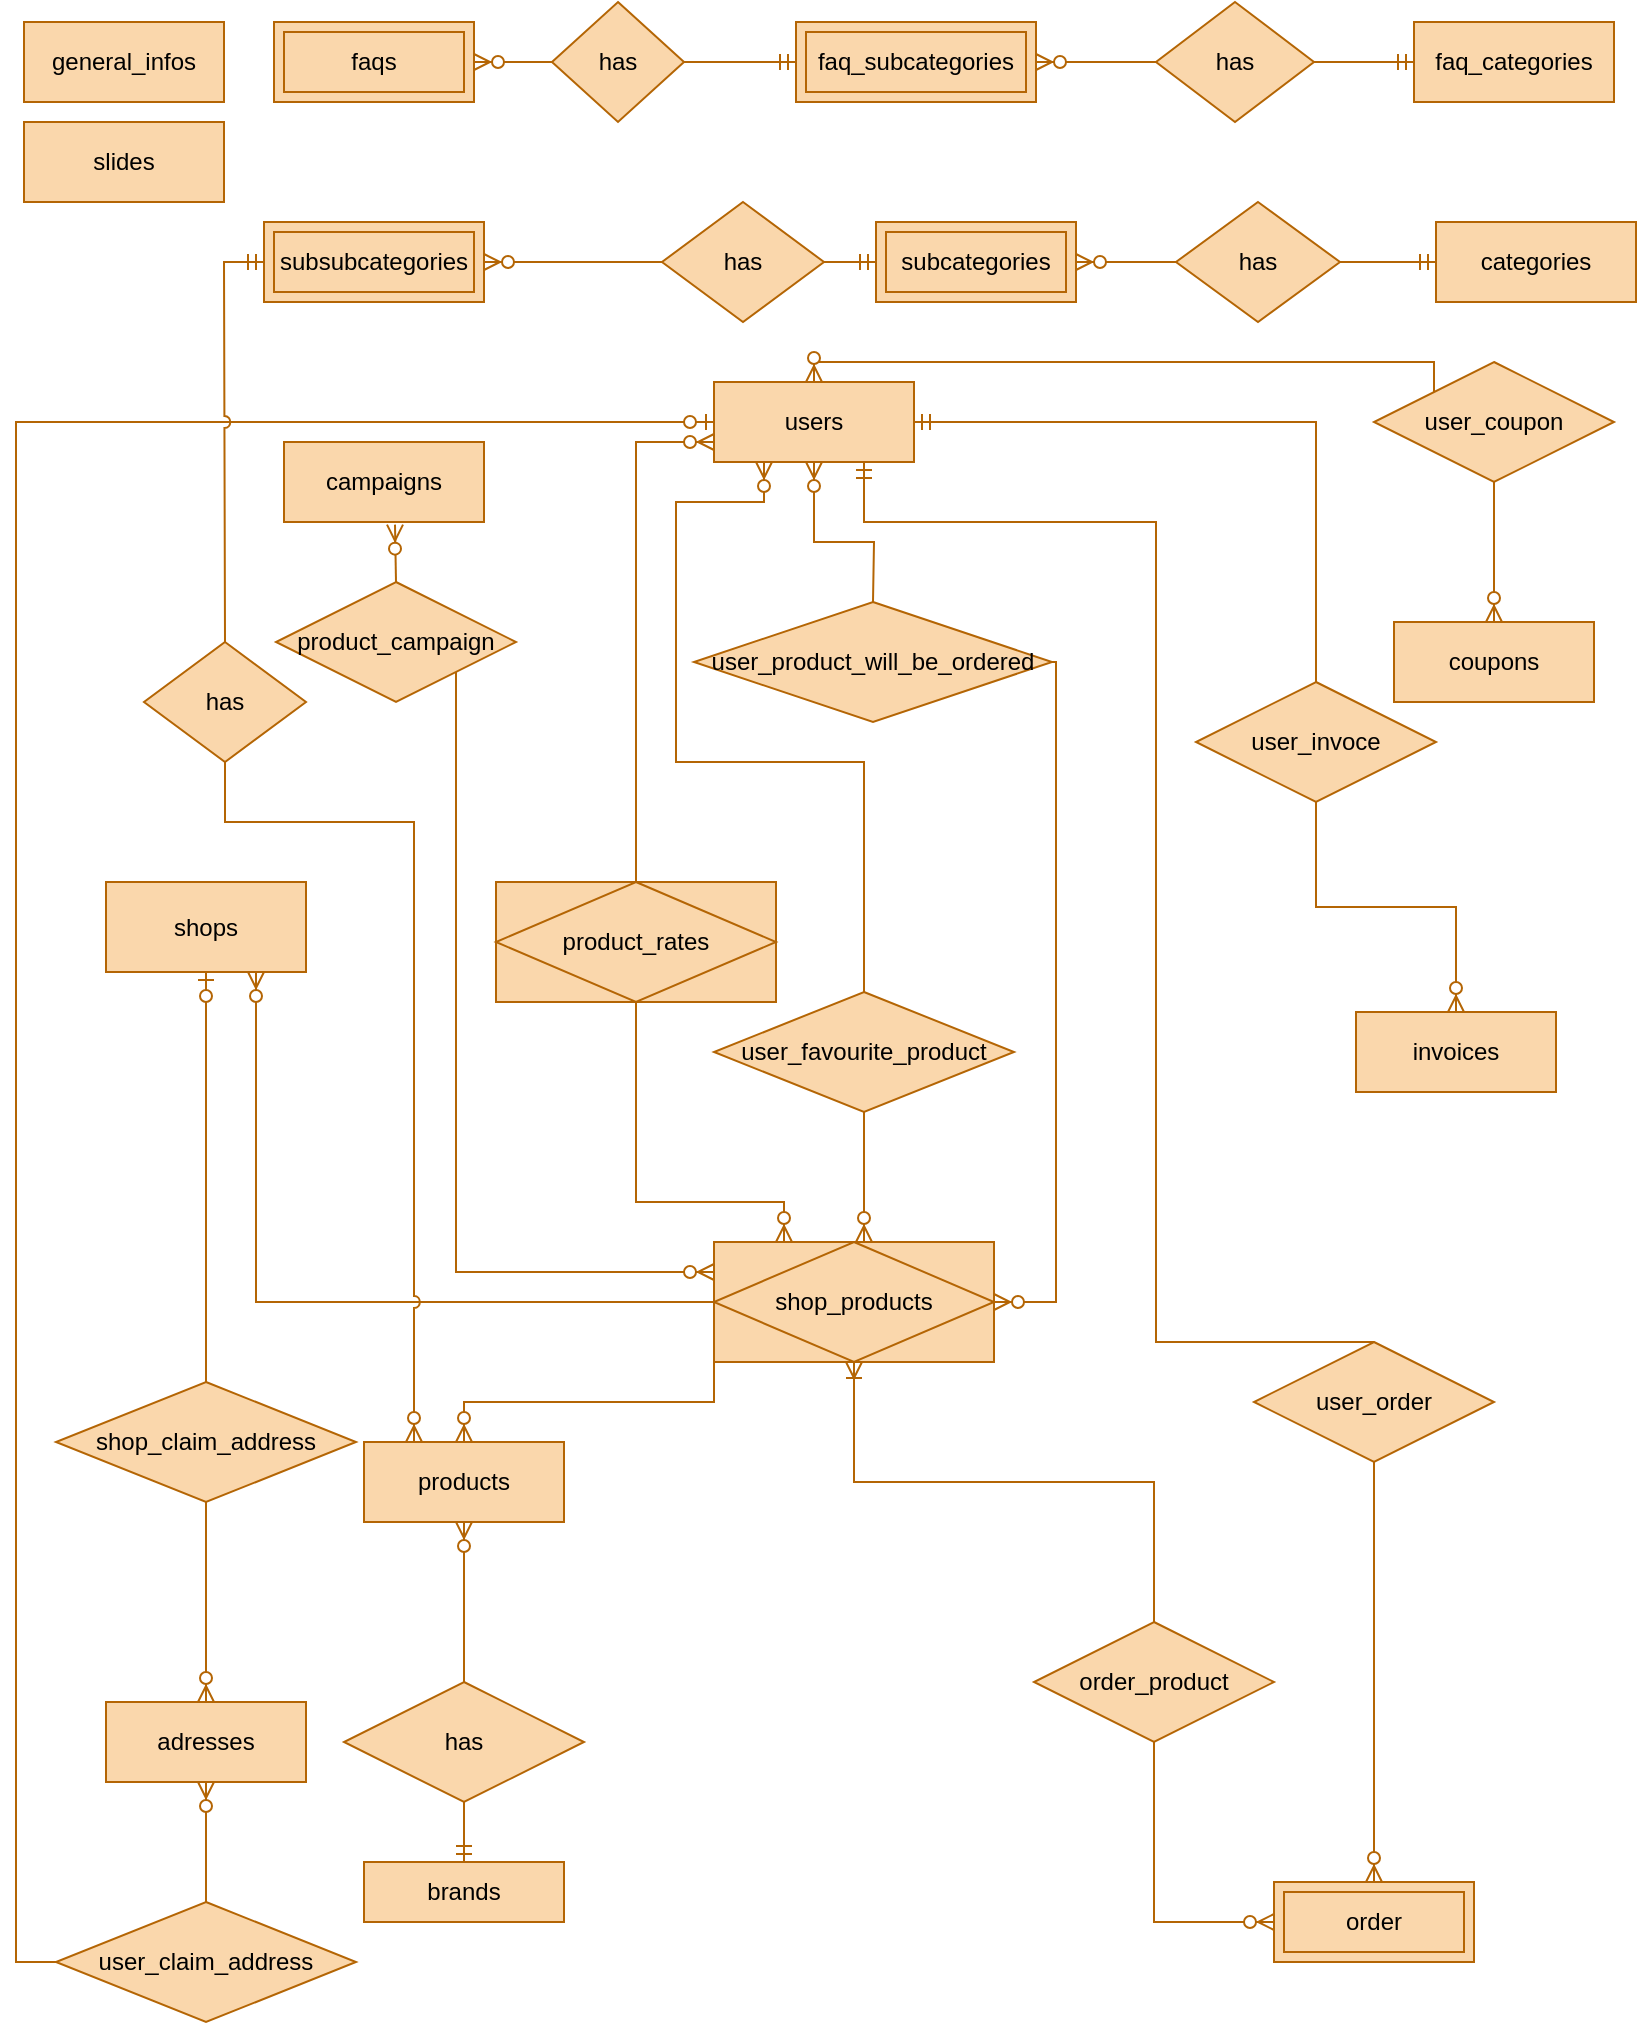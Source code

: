 <mxfile version="13.7.9" type="device"><diagram id="W1qs_vbzRXrYzUIf7tLf" name="Page-1"><mxGraphModel dx="1143" dy="621" grid="1" gridSize="10" guides="1" tooltips="1" connect="1" arrows="1" fold="1" page="1" pageScale="1" pageWidth="827" pageHeight="1169" math="0" shadow="0"><root><mxCell id="0"/><mxCell id="1" parent="0"/><mxCell id="-_wBSf5A3K143cDiCdI0-4" value="shops" style="whiteSpace=wrap;html=1;align=center;fillColor=#fad7ac;strokeColor=#b46504;" vertex="1" parent="1"><mxGeometry x="55" y="470" width="100" height="45" as="geometry"/></mxCell><mxCell id="-_wBSf5A3K143cDiCdI0-98" style="edgeStyle=orthogonalEdgeStyle;rounded=0;orthogonalLoop=1;jettySize=auto;html=1;exitX=0.5;exitY=0;exitDx=0;exitDy=0;entryX=0;entryY=0;entryDx=0;entryDy=0;fillColor=#fad7ac;strokeColor=#b46504;endArrow=none;endFill=0;startArrow=ERzeroToMany;startFill=1;" edge="1" parent="1" source="-_wBSf5A3K143cDiCdI0-22" target="-_wBSf5A3K143cDiCdI0-55"><mxGeometry relative="1" as="geometry"><Array as="points"><mxPoint x="409" y="210"/><mxPoint x="719" y="210"/></Array></mxGeometry></mxCell><mxCell id="-_wBSf5A3K143cDiCdI0-117" style="edgeStyle=orthogonalEdgeStyle;rounded=0;sketch=0;jumpStyle=sharp;orthogonalLoop=1;jettySize=auto;html=1;exitX=0.5;exitY=1;exitDx=0;exitDy=0;entryX=0.5;entryY=0;entryDx=0;entryDy=0;shadow=0;fillColor=#fad7ac;strokeColor=#b46504;endArrow=none;endFill=0;startArrow=ERzeroToMany;startFill=1;" edge="1" parent="1" source="-_wBSf5A3K143cDiCdI0-22" target="-_wBSf5A3K143cDiCdI0-63"><mxGeometry relative="1" as="geometry"><Array as="points"><mxPoint x="409" y="300"/><mxPoint x="439" y="300"/><mxPoint x="439" y="320"/></Array></mxGeometry></mxCell><mxCell id="-_wBSf5A3K143cDiCdI0-118" style="edgeStyle=orthogonalEdgeStyle;rounded=0;sketch=0;jumpStyle=sharp;orthogonalLoop=1;jettySize=auto;html=1;exitX=0.25;exitY=1;exitDx=0;exitDy=0;entryX=0.5;entryY=0;entryDx=0;entryDy=0;shadow=0;fillColor=#fad7ac;strokeColor=#b46504;endArrow=none;endFill=0;startArrow=ERzeroToMany;startFill=1;" edge="1" parent="1" source="-_wBSf5A3K143cDiCdI0-22" target="-_wBSf5A3K143cDiCdI0-61"><mxGeometry relative="1" as="geometry"><Array as="points"><mxPoint x="384" y="280"/><mxPoint x="340" y="280"/><mxPoint x="340" y="410"/><mxPoint x="434" y="410"/></Array></mxGeometry></mxCell><mxCell id="-_wBSf5A3K143cDiCdI0-147" style="edgeStyle=orthogonalEdgeStyle;rounded=0;sketch=0;jumpStyle=arc;orthogonalLoop=1;jettySize=auto;html=1;exitX=0;exitY=0.75;exitDx=0;exitDy=0;entryX=0.5;entryY=0;entryDx=0;entryDy=0;shadow=0;endArrow=none;endFill=0;fillColor=#fad7ac;strokeColor=#b46504;startArrow=ERzeroToMany;startFill=1;" edge="1" parent="1" source="-_wBSf5A3K143cDiCdI0-22" target="-_wBSf5A3K143cDiCdI0-144"><mxGeometry relative="1" as="geometry"/></mxCell><mxCell id="-_wBSf5A3K143cDiCdI0-22" value="users" style="whiteSpace=wrap;html=1;align=center;fillColor=#fad7ac;strokeColor=#b46504;" vertex="1" parent="1"><mxGeometry x="359" y="220" width="100" height="40" as="geometry"/></mxCell><mxCell id="-_wBSf5A3K143cDiCdI0-96" style="edgeStyle=orthogonalEdgeStyle;rounded=0;orthogonalLoop=1;jettySize=auto;html=1;exitX=0.5;exitY=0;exitDx=0;exitDy=0;entryX=0.5;entryY=1;entryDx=0;entryDy=0;fillColor=#fad7ac;strokeColor=#b46504;endArrow=none;endFill=0;startArrow=ERzeroToMany;startFill=1;" edge="1" parent="1" source="-_wBSf5A3K143cDiCdI0-39" target="-_wBSf5A3K143cDiCdI0-58"><mxGeometry relative="1" as="geometry"/></mxCell><mxCell id="-_wBSf5A3K143cDiCdI0-39" value="invoices" style="whiteSpace=wrap;html=1;align=center;fillColor=#fad7ac;strokeColor=#b46504;" vertex="1" parent="1"><mxGeometry x="680" y="535" width="100" height="40" as="geometry"/></mxCell><mxCell id="-_wBSf5A3K143cDiCdI0-111" style="edgeStyle=orthogonalEdgeStyle;rounded=0;orthogonalLoop=1;jettySize=auto;html=1;exitX=0.5;exitY=1;exitDx=0;exitDy=0;entryX=0.5;entryY=0;entryDx=0;entryDy=0;endArrow=none;endFill=0;fillColor=#fad7ac;strokeColor=#b46504;startArrow=ERzeroToMany;startFill=1;" edge="1" parent="1" source="-_wBSf5A3K143cDiCdI0-41" target="-_wBSf5A3K143cDiCdI0-64"><mxGeometry relative="1" as="geometry"/></mxCell><mxCell id="-_wBSf5A3K143cDiCdI0-112" style="edgeStyle=orthogonalEdgeStyle;rounded=0;orthogonalLoop=1;jettySize=auto;html=1;exitX=0.5;exitY=0;exitDx=0;exitDy=0;entryX=0.5;entryY=1;entryDx=0;entryDy=0;fillColor=#fad7ac;strokeColor=#b46504;endArrow=none;endFill=0;startArrow=ERzeroToMany;startFill=1;" edge="1" parent="1" source="-_wBSf5A3K143cDiCdI0-41" target="-_wBSf5A3K143cDiCdI0-62"><mxGeometry relative="1" as="geometry"><Array as="points"><mxPoint x="105" y="870"/><mxPoint x="105" y="870"/></Array></mxGeometry></mxCell><mxCell id="-_wBSf5A3K143cDiCdI0-41" value="adresses" style="whiteSpace=wrap;html=1;align=center;fillColor=#fad7ac;strokeColor=#b46504;" vertex="1" parent="1"><mxGeometry x="55" y="880" width="100" height="40" as="geometry"/></mxCell><mxCell id="-_wBSf5A3K143cDiCdI0-114" style="edgeStyle=orthogonalEdgeStyle;rounded=0;orthogonalLoop=1;jettySize=auto;html=1;exitX=0.5;exitY=0;exitDx=0;exitDy=0;entryX=0;entryY=1;entryDx=0;entryDy=0;sketch=0;shadow=0;jumpStyle=sharp;fillColor=#fad7ac;strokeColor=#b46504;endArrow=none;endFill=0;startArrow=ERzeroToMany;startFill=1;" edge="1" parent="1" source="-_wBSf5A3K143cDiCdI0-42" target="-_wBSf5A3K143cDiCdI0-56"><mxGeometry relative="1" as="geometry"/></mxCell><mxCell id="-_wBSf5A3K143cDiCdI0-116" style="edgeStyle=orthogonalEdgeStyle;rounded=0;sketch=0;jumpStyle=sharp;orthogonalLoop=1;jettySize=auto;html=1;exitX=0;exitY=0.25;exitDx=0;exitDy=0;entryX=1;entryY=1;entryDx=0;entryDy=0;shadow=0;fillColor=#fad7ac;strokeColor=#b46504;endArrow=none;endFill=0;startArrow=ERzeroToMany;startFill=1;" edge="1" parent="1" source="-_wBSf5A3K143cDiCdI0-56" target="-_wBSf5A3K143cDiCdI0-57"><mxGeometry relative="1" as="geometry"><Array as="points"><mxPoint x="230" y="665"/></Array></mxGeometry></mxCell><mxCell id="-_wBSf5A3K143cDiCdI0-42" value="products" style="whiteSpace=wrap;html=1;align=center;fillColor=#fad7ac;strokeColor=#b46504;" vertex="1" parent="1"><mxGeometry x="184" y="750" width="100" height="40" as="geometry"/></mxCell><mxCell id="-_wBSf5A3K143cDiCdI0-100" style="edgeStyle=orthogonalEdgeStyle;rounded=0;orthogonalLoop=1;jettySize=auto;html=1;exitX=0;exitY=0.5;exitDx=0;exitDy=0;entryX=1;entryY=0.5;entryDx=0;entryDy=0;fillColor=#fad7ac;strokeColor=#b46504;startArrow=ERmandOne;startFill=0;endArrow=none;endFill=0;" edge="1" parent="1" source="-_wBSf5A3K143cDiCdI0-43" target="-_wBSf5A3K143cDiCdI0-76"><mxGeometry relative="1" as="geometry"/></mxCell><mxCell id="-_wBSf5A3K143cDiCdI0-43" value="categories" style="whiteSpace=wrap;html=1;align=center;fillColor=#fad7ac;strokeColor=#b46504;" vertex="1" parent="1"><mxGeometry x="720" y="140" width="100" height="40" as="geometry"/></mxCell><mxCell id="-_wBSf5A3K143cDiCdI0-84" style="edgeStyle=orthogonalEdgeStyle;rounded=0;orthogonalLoop=1;jettySize=auto;html=1;exitX=0.5;exitY=0;exitDx=0;exitDy=0;entryX=0.5;entryY=1;entryDx=0;entryDy=0;fillColor=#fad7ac;strokeColor=#b46504;endArrow=none;endFill=0;startArrow=ERmandOne;startFill=0;" edge="1" parent="1" source="-_wBSf5A3K143cDiCdI0-44" target="-_wBSf5A3K143cDiCdI0-73"><mxGeometry relative="1" as="geometry"/></mxCell><mxCell id="-_wBSf5A3K143cDiCdI0-44" value="brands" style="whiteSpace=wrap;html=1;align=center;fillColor=#fad7ac;strokeColor=#b46504;" vertex="1" parent="1"><mxGeometry x="184" y="960" width="100" height="30" as="geometry"/></mxCell><mxCell id="-_wBSf5A3K143cDiCdI0-124" style="edgeStyle=orthogonalEdgeStyle;rounded=0;sketch=0;jumpStyle=sharp;orthogonalLoop=1;jettySize=auto;html=1;exitX=0.555;exitY=1.033;exitDx=0;exitDy=0;shadow=0;exitPerimeter=0;fillColor=#fad7ac;strokeColor=#b46504;endArrow=none;endFill=0;startArrow=ERzeroToMany;startFill=1;" edge="1" parent="1" source="-_wBSf5A3K143cDiCdI0-45" target="-_wBSf5A3K143cDiCdI0-57"><mxGeometry relative="1" as="geometry"/></mxCell><mxCell id="-_wBSf5A3K143cDiCdI0-45" value="campaigns" style="whiteSpace=wrap;html=1;align=center;fillColor=#fad7ac;strokeColor=#b46504;" vertex="1" parent="1"><mxGeometry x="144" y="250" width="100" height="40" as="geometry"/></mxCell><mxCell id="-_wBSf5A3K143cDiCdI0-46" value="general_infos" style="whiteSpace=wrap;html=1;align=center;fillColor=#fad7ac;strokeColor=#b46504;" vertex="1" parent="1"><mxGeometry x="14" y="40" width="100" height="40" as="geometry"/></mxCell><mxCell id="-_wBSf5A3K143cDiCdI0-47" value="slides&lt;span style=&quot;color: rgba(0 , 0 , 0 , 0) ; font-family: monospace ; font-size: 0px&quot;&gt;%3CmxGraphModel%3E%3Croot%3E%3CmxCell%20id%3D%220%22%2F%3E%3CmxCell%20id%3D%221%22%20parent%3D%220%22%2F%3E%3CmxCell%20id%3D%222%22%20value%3D%22products%22%20style%3D%22whiteSpace%3Dwrap%3Bhtml%3D1%3Balign%3Dcenter%3B%22%20vertex%3D%221%22%20parent%3D%221%22%3E%3CmxGeometry%20x%3D%22160%22%20y%3D%22600%22%20width%3D%22100%22%20height%3D%2240%22%20as%3D%22geometry%22%2F%3E%3C%2FmxCell%3E%3C%2Froot%3E%3C%2FmxGraphModel%3E&lt;/span&gt;" style="whiteSpace=wrap;html=1;align=center;fillColor=#fad7ac;strokeColor=#b46504;" vertex="1" parent="1"><mxGeometry x="14" y="90" width="100" height="40" as="geometry"/></mxCell><mxCell id="-_wBSf5A3K143cDiCdI0-49" value="coupons" style="whiteSpace=wrap;html=1;align=center;fillColor=#fad7ac;strokeColor=#b46504;" vertex="1" parent="1"><mxGeometry x="699" y="340" width="100" height="40" as="geometry"/></mxCell><mxCell id="-_wBSf5A3K143cDiCdI0-102" style="edgeStyle=orthogonalEdgeStyle;rounded=0;orthogonalLoop=1;jettySize=auto;html=1;exitX=0;exitY=0.5;exitDx=0;exitDy=0;fillColor=#fad7ac;strokeColor=#b46504;endArrow=none;endFill=0;startArrow=ERmandOne;startFill=0;" edge="1" parent="1" source="-_wBSf5A3K143cDiCdI0-50" target="-_wBSf5A3K143cDiCdI0-75"><mxGeometry relative="1" as="geometry"/></mxCell><mxCell id="-_wBSf5A3K143cDiCdI0-50" value="subcategories" style="shape=ext;margin=3;double=1;whiteSpace=wrap;html=1;align=center;fillColor=#fad7ac;strokeColor=#b46504;" vertex="1" parent="1"><mxGeometry x="440" y="140" width="100" height="40" as="geometry"/></mxCell><mxCell id="-_wBSf5A3K143cDiCdI0-51" value="subsubcategories" style="shape=ext;margin=3;double=1;whiteSpace=wrap;html=1;align=center;fillColor=#fad7ac;strokeColor=#b46504;" vertex="1" parent="1"><mxGeometry x="134" y="140" width="110" height="40" as="geometry"/></mxCell><mxCell id="-_wBSf5A3K143cDiCdI0-106" style="edgeStyle=orthogonalEdgeStyle;rounded=0;orthogonalLoop=1;jettySize=auto;html=1;exitX=0;exitY=0.5;exitDx=0;exitDy=0;fillColor=#fad7ac;strokeColor=#b46504;endArrow=none;endFill=0;startArrow=ERmandOne;startFill=0;" edge="1" parent="1" source="-_wBSf5A3K143cDiCdI0-53" target="-_wBSf5A3K143cDiCdI0-77"><mxGeometry relative="1" as="geometry"/></mxCell><mxCell id="-_wBSf5A3K143cDiCdI0-53" value="faq_subcategories" style="shape=ext;margin=3;double=1;whiteSpace=wrap;html=1;align=center;fillColor=#fad7ac;strokeColor=#b46504;" vertex="1" parent="1"><mxGeometry x="400" y="40" width="120" height="40" as="geometry"/></mxCell><mxCell id="-_wBSf5A3K143cDiCdI0-54" value="faqs" style="shape=ext;margin=3;double=1;whiteSpace=wrap;html=1;align=center;fillColor=#fad7ac;strokeColor=#b46504;" vertex="1" parent="1"><mxGeometry x="139" y="40" width="100" height="40" as="geometry"/></mxCell><mxCell id="-_wBSf5A3K143cDiCdI0-99" style="edgeStyle=orthogonalEdgeStyle;rounded=0;orthogonalLoop=1;jettySize=auto;html=1;exitX=0.5;exitY=1;exitDx=0;exitDy=0;entryX=0.5;entryY=0;entryDx=0;entryDy=0;fillColor=#fad7ac;strokeColor=#b46504;endArrow=ERzeroToMany;endFill=1;" edge="1" parent="1" source="-_wBSf5A3K143cDiCdI0-55" target="-_wBSf5A3K143cDiCdI0-49"><mxGeometry relative="1" as="geometry"/></mxCell><mxCell id="-_wBSf5A3K143cDiCdI0-55" value="user_coupon" style="shape=rhombus;perimeter=rhombusPerimeter;whiteSpace=wrap;html=1;align=center;fillColor=#fad7ac;strokeColor=#b46504;" vertex="1" parent="1"><mxGeometry x="689" y="210" width="120" height="60" as="geometry"/></mxCell><mxCell id="-_wBSf5A3K143cDiCdI0-115" style="edgeStyle=orthogonalEdgeStyle;rounded=0;sketch=0;jumpStyle=sharp;orthogonalLoop=1;jettySize=auto;html=1;exitX=0;exitY=0.5;exitDx=0;exitDy=0;entryX=0.75;entryY=1;entryDx=0;entryDy=0;shadow=0;fillColor=#fad7ac;strokeColor=#b46504;endArrow=ERzeroToMany;endFill=1;" edge="1" parent="1" source="-_wBSf5A3K143cDiCdI0-56" target="-_wBSf5A3K143cDiCdI0-4"><mxGeometry relative="1" as="geometry"><Array as="points"><mxPoint x="130" y="680"/></Array></mxGeometry></mxCell><mxCell id="-_wBSf5A3K143cDiCdI0-56" value="shop_products" style="shape=associativeEntity;whiteSpace=wrap;html=1;align=center;fillColor=#fad7ac;strokeColor=#b46504;" vertex="1" parent="1"><mxGeometry x="359" y="650" width="140" height="60" as="geometry"/></mxCell><mxCell id="-_wBSf5A3K143cDiCdI0-57" value="product_campaign" style="shape=rhombus;perimeter=rhombusPerimeter;whiteSpace=wrap;html=1;align=center;fillColor=#fad7ac;strokeColor=#b46504;" vertex="1" parent="1"><mxGeometry x="140" y="320" width="120" height="60" as="geometry"/></mxCell><mxCell id="-_wBSf5A3K143cDiCdI0-97" style="edgeStyle=orthogonalEdgeStyle;rounded=0;orthogonalLoop=1;jettySize=auto;html=1;exitX=0.5;exitY=0;exitDx=0;exitDy=0;entryX=1;entryY=0.5;entryDx=0;entryDy=0;fillColor=#fad7ac;strokeColor=#b46504;endArrow=ERmandOne;endFill=0;" edge="1" parent="1" source="-_wBSf5A3K143cDiCdI0-58" target="-_wBSf5A3K143cDiCdI0-22"><mxGeometry relative="1" as="geometry"><Array as="points"><mxPoint x="660" y="240"/></Array></mxGeometry></mxCell><mxCell id="-_wBSf5A3K143cDiCdI0-58" value="user_invoce" style="shape=rhombus;perimeter=rhombusPerimeter;whiteSpace=wrap;html=1;align=center;fillColor=#fad7ac;strokeColor=#b46504;" vertex="1" parent="1"><mxGeometry x="600" y="370" width="120" height="60" as="geometry"/></mxCell><mxCell id="-_wBSf5A3K143cDiCdI0-125" style="edgeStyle=orthogonalEdgeStyle;rounded=0;sketch=0;jumpStyle=arc;orthogonalLoop=1;jettySize=auto;html=1;exitX=0.5;exitY=1;exitDx=0;exitDy=0;shadow=0;fillColor=#fad7ac;strokeColor=#b46504;endArrow=ERzeroToMany;endFill=1;" edge="1" parent="1" source="-_wBSf5A3K143cDiCdI0-61"><mxGeometry relative="1" as="geometry"><mxPoint x="434" y="650" as="targetPoint"/><Array as="points"><mxPoint x="434" y="600"/><mxPoint x="434" y="600"/></Array></mxGeometry></mxCell><mxCell id="-_wBSf5A3K143cDiCdI0-61" value="user_favourite_product" style="shape=rhombus;perimeter=rhombusPerimeter;whiteSpace=wrap;html=1;align=center;fillColor=#fad7ac;strokeColor=#b46504;" vertex="1" parent="1"><mxGeometry x="359" y="525" width="150" height="60" as="geometry"/></mxCell><mxCell id="-_wBSf5A3K143cDiCdI0-113" style="edgeStyle=orthogonalEdgeStyle;rounded=0;orthogonalLoop=1;jettySize=auto;html=1;exitX=0.5;exitY=0;exitDx=0;exitDy=0;entryX=0.5;entryY=1;entryDx=0;entryDy=0;fillColor=#fad7ac;strokeColor=#b46504;startArrow=none;startFill=0;endArrow=ERzeroToOne;endFill=1;" edge="1" parent="1" source="-_wBSf5A3K143cDiCdI0-62" target="-_wBSf5A3K143cDiCdI0-4"><mxGeometry relative="1" as="geometry"><mxPoint x="110" y="520" as="targetPoint"/><Array as="points"><mxPoint x="105" y="570"/><mxPoint x="105" y="570"/></Array></mxGeometry></mxCell><mxCell id="-_wBSf5A3K143cDiCdI0-62" value="shop_claim_address" style="shape=rhombus;perimeter=rhombusPerimeter;whiteSpace=wrap;html=1;align=center;fillColor=#fad7ac;strokeColor=#b46504;" vertex="1" parent="1"><mxGeometry x="30" y="720" width="150" height="60" as="geometry"/></mxCell><mxCell id="-_wBSf5A3K143cDiCdI0-126" style="edgeStyle=orthogonalEdgeStyle;rounded=0;sketch=0;jumpStyle=sharp;orthogonalLoop=1;jettySize=auto;html=1;exitX=1;exitY=0.5;exitDx=0;exitDy=0;entryX=1;entryY=0.5;entryDx=0;entryDy=0;shadow=0;fillColor=#fad7ac;strokeColor=#b46504;endArrow=ERzeroToMany;endFill=1;" edge="1" parent="1" source="-_wBSf5A3K143cDiCdI0-63" target="-_wBSf5A3K143cDiCdI0-56"><mxGeometry relative="1" as="geometry"><Array as="points"><mxPoint x="530" y="360"/><mxPoint x="530" y="680"/></Array></mxGeometry></mxCell><mxCell id="-_wBSf5A3K143cDiCdI0-63" value="user_product_will_be_ordered" style="shape=rhombus;perimeter=rhombusPerimeter;whiteSpace=wrap;html=1;align=center;fillColor=#fad7ac;strokeColor=#b46504;" vertex="1" parent="1"><mxGeometry x="349" y="330" width="179" height="60" as="geometry"/></mxCell><mxCell id="-_wBSf5A3K143cDiCdI0-86" style="edgeStyle=orthogonalEdgeStyle;rounded=0;orthogonalLoop=1;jettySize=auto;html=1;exitX=0;exitY=0.5;exitDx=0;exitDy=0;jumpStyle=arc;fillColor=#fad7ac;strokeColor=#b46504;endArrow=ERzeroToOne;endFill=1;" edge="1" parent="1" source="-_wBSf5A3K143cDiCdI0-64" target="-_wBSf5A3K143cDiCdI0-22"><mxGeometry relative="1" as="geometry"><Array as="points"><mxPoint x="10" y="1010"/><mxPoint x="10" y="240"/></Array></mxGeometry></mxCell><mxCell id="-_wBSf5A3K143cDiCdI0-64" value="user_claim_address" style="shape=rhombus;perimeter=rhombusPerimeter;whiteSpace=wrap;html=1;align=center;fillColor=#fad7ac;strokeColor=#b46504;" vertex="1" parent="1"><mxGeometry x="30" y="980" width="150" height="60" as="geometry"/></mxCell><mxCell id="-_wBSf5A3K143cDiCdI0-92" style="edgeStyle=orthogonalEdgeStyle;rounded=0;orthogonalLoop=1;jettySize=auto;html=1;exitX=0.5;exitY=0;exitDx=0;exitDy=0;entryX=0.5;entryY=1;entryDx=0;entryDy=0;fillColor=#fad7ac;strokeColor=#b46504;endArrow=ERoneToMany;endFill=0;" edge="1" parent="1" source="-_wBSf5A3K143cDiCdI0-65" target="-_wBSf5A3K143cDiCdI0-56"><mxGeometry relative="1" as="geometry"><Array as="points"><mxPoint x="579" y="770"/><mxPoint x="429" y="770"/></Array></mxGeometry></mxCell><mxCell id="-_wBSf5A3K143cDiCdI0-65" value="order_product" style="shape=rhombus;perimeter=rhombusPerimeter;whiteSpace=wrap;html=1;align=center;fillColor=#fad7ac;strokeColor=#b46504;" vertex="1" parent="1"><mxGeometry x="519" y="840" width="120" height="60" as="geometry"/></mxCell><mxCell id="-_wBSf5A3K143cDiCdI0-123" style="edgeStyle=orthogonalEdgeStyle;rounded=0;sketch=0;jumpStyle=arc;orthogonalLoop=1;jettySize=auto;html=1;exitX=0.5;exitY=1;exitDx=0;exitDy=0;entryX=0.25;entryY=0;entryDx=0;entryDy=0;shadow=0;fillColor=#fad7ac;strokeColor=#b46504;endArrow=ERzeroToMany;endFill=1;" edge="1" parent="1" source="-_wBSf5A3K143cDiCdI0-144" target="-_wBSf5A3K143cDiCdI0-56"><mxGeometry relative="1" as="geometry"><mxPoint x="319" y="515" as="sourcePoint"/><Array as="points"><mxPoint x="320" y="630"/><mxPoint x="394" y="630"/></Array></mxGeometry></mxCell><mxCell id="-_wBSf5A3K143cDiCdI0-91" style="edgeStyle=orthogonalEdgeStyle;rounded=0;orthogonalLoop=1;jettySize=auto;html=1;exitX=0;exitY=0.5;exitDx=0;exitDy=0;entryX=0.5;entryY=1;entryDx=0;entryDy=0;fillColor=#fad7ac;strokeColor=#b46504;endArrow=none;endFill=0;startArrow=ERzeroToMany;startFill=1;" edge="1" parent="1" source="-_wBSf5A3K143cDiCdI0-71" target="-_wBSf5A3K143cDiCdI0-65"><mxGeometry relative="1" as="geometry"><Array as="points"><mxPoint x="579" y="990"/></Array></mxGeometry></mxCell><mxCell id="-_wBSf5A3K143cDiCdI0-93" style="edgeStyle=orthogonalEdgeStyle;rounded=0;orthogonalLoop=1;jettySize=auto;html=1;exitX=0.5;exitY=0;exitDx=0;exitDy=0;entryX=0.5;entryY=1;entryDx=0;entryDy=0;fillColor=#fad7ac;strokeColor=#b46504;endArrow=none;endFill=0;startArrow=ERzeroToMany;startFill=1;" edge="1" parent="1" source="-_wBSf5A3K143cDiCdI0-71" target="-_wBSf5A3K143cDiCdI0-72"><mxGeometry relative="1" as="geometry"/></mxCell><mxCell id="-_wBSf5A3K143cDiCdI0-71" value="order" style="shape=ext;margin=3;double=1;whiteSpace=wrap;html=1;align=center;fillColor=#fad7ac;strokeColor=#b46504;" vertex="1" parent="1"><mxGeometry x="639" y="970" width="100" height="40" as="geometry"/></mxCell><mxCell id="-_wBSf5A3K143cDiCdI0-94" style="edgeStyle=orthogonalEdgeStyle;rounded=0;orthogonalLoop=1;jettySize=auto;html=1;exitX=0.5;exitY=0;exitDx=0;exitDy=0;entryX=0.75;entryY=1;entryDx=0;entryDy=0;fillColor=#fad7ac;strokeColor=#b46504;endArrow=ERmandOne;endFill=0;" edge="1" parent="1" source="-_wBSf5A3K143cDiCdI0-72" target="-_wBSf5A3K143cDiCdI0-22"><mxGeometry relative="1" as="geometry"><Array as="points"><mxPoint x="580" y="700"/><mxPoint x="580" y="290"/><mxPoint x="434" y="290"/></Array></mxGeometry></mxCell><mxCell id="-_wBSf5A3K143cDiCdI0-72" value="user_order" style="shape=rhombus;perimeter=rhombusPerimeter;whiteSpace=wrap;html=1;align=center;fillColor=#fad7ac;strokeColor=#b46504;" vertex="1" parent="1"><mxGeometry x="629" y="700" width="120" height="60" as="geometry"/></mxCell><mxCell id="-_wBSf5A3K143cDiCdI0-90" style="edgeStyle=orthogonalEdgeStyle;rounded=0;orthogonalLoop=1;jettySize=auto;html=1;exitX=0.5;exitY=0;exitDx=0;exitDy=0;entryX=0.5;entryY=1;entryDx=0;entryDy=0;jumpStyle=arc;fillColor=#fad7ac;strokeColor=#b46504;endArrow=ERzeroToMany;endFill=1;" edge="1" parent="1" source="-_wBSf5A3K143cDiCdI0-73" target="-_wBSf5A3K143cDiCdI0-42"><mxGeometry relative="1" as="geometry"><Array as="points"/></mxGeometry></mxCell><mxCell id="-_wBSf5A3K143cDiCdI0-73" value="has" style="shape=rhombus;perimeter=rhombusPerimeter;whiteSpace=wrap;html=1;align=center;fillColor=#fad7ac;strokeColor=#b46504;" vertex="1" parent="1"><mxGeometry x="174" y="870" width="120" height="60" as="geometry"/></mxCell><mxCell id="-_wBSf5A3K143cDiCdI0-103" style="edgeStyle=orthogonalEdgeStyle;rounded=0;orthogonalLoop=1;jettySize=auto;html=1;exitX=0;exitY=0.5;exitDx=0;exitDy=0;fillColor=#fad7ac;strokeColor=#b46504;endArrow=ERzeroToMany;endFill=1;" edge="1" parent="1" source="-_wBSf5A3K143cDiCdI0-75" target="-_wBSf5A3K143cDiCdI0-51"><mxGeometry relative="1" as="geometry"/></mxCell><mxCell id="-_wBSf5A3K143cDiCdI0-75" value="has" style="shape=rhombus;perimeter=rhombusPerimeter;whiteSpace=wrap;html=1;align=center;fillColor=#fad7ac;strokeColor=#b46504;" vertex="1" parent="1"><mxGeometry x="333" y="130" width="81" height="60" as="geometry"/></mxCell><mxCell id="-_wBSf5A3K143cDiCdI0-101" style="edgeStyle=orthogonalEdgeStyle;rounded=0;orthogonalLoop=1;jettySize=auto;html=1;exitX=0;exitY=0.5;exitDx=0;exitDy=0;entryX=1;entryY=0.5;entryDx=0;entryDy=0;fillColor=#fad7ac;strokeColor=#b46504;endArrow=ERzeroToMany;endFill=1;" edge="1" parent="1" source="-_wBSf5A3K143cDiCdI0-76" target="-_wBSf5A3K143cDiCdI0-50"><mxGeometry relative="1" as="geometry"/></mxCell><mxCell id="-_wBSf5A3K143cDiCdI0-76" value="has" style="shape=rhombus;perimeter=rhombusPerimeter;whiteSpace=wrap;html=1;align=center;fillColor=#fad7ac;strokeColor=#b46504;" vertex="1" parent="1"><mxGeometry x="590" y="130" width="82" height="60" as="geometry"/></mxCell><mxCell id="-_wBSf5A3K143cDiCdI0-107" style="edgeStyle=orthogonalEdgeStyle;rounded=0;orthogonalLoop=1;jettySize=auto;html=1;exitX=0;exitY=0.5;exitDx=0;exitDy=0;fillColor=#fad7ac;strokeColor=#b46504;endArrow=ERzeroToMany;endFill=1;" edge="1" parent="1" source="-_wBSf5A3K143cDiCdI0-77" target="-_wBSf5A3K143cDiCdI0-54"><mxGeometry relative="1" as="geometry"/></mxCell><mxCell id="-_wBSf5A3K143cDiCdI0-77" value="has" style="shape=rhombus;perimeter=rhombusPerimeter;whiteSpace=wrap;html=1;align=center;fillColor=#fad7ac;strokeColor=#b46504;" vertex="1" parent="1"><mxGeometry x="278" y="30" width="66" height="60" as="geometry"/></mxCell><mxCell id="-_wBSf5A3K143cDiCdI0-104" style="edgeStyle=orthogonalEdgeStyle;rounded=0;orthogonalLoop=1;jettySize=auto;html=1;exitX=0;exitY=0.5;exitDx=0;exitDy=0;fillColor=#fad7ac;strokeColor=#b46504;endArrow=none;endFill=0;startArrow=ERmandOne;startFill=0;" edge="1" parent="1" source="-_wBSf5A3K143cDiCdI0-78" target="-_wBSf5A3K143cDiCdI0-79"><mxGeometry relative="1" as="geometry"/></mxCell><mxCell id="-_wBSf5A3K143cDiCdI0-78" value="faq_categories" style="whiteSpace=wrap;html=1;align=center;fillColor=#fad7ac;strokeColor=#b46504;" vertex="1" parent="1"><mxGeometry x="709" y="40" width="100" height="40" as="geometry"/></mxCell><mxCell id="-_wBSf5A3K143cDiCdI0-105" style="edgeStyle=orthogonalEdgeStyle;rounded=0;orthogonalLoop=1;jettySize=auto;html=1;exitX=0;exitY=0.5;exitDx=0;exitDy=0;fillColor=#fad7ac;strokeColor=#b46504;endArrow=ERzeroToMany;endFill=1;" edge="1" parent="1" source="-_wBSf5A3K143cDiCdI0-79" target="-_wBSf5A3K143cDiCdI0-53"><mxGeometry relative="1" as="geometry"/></mxCell><mxCell id="-_wBSf5A3K143cDiCdI0-79" value="has" style="shape=rhombus;perimeter=rhombusPerimeter;whiteSpace=wrap;html=1;align=center;fillColor=#fad7ac;strokeColor=#b46504;" vertex="1" parent="1"><mxGeometry x="580" y="30" width="79" height="60" as="geometry"/></mxCell><mxCell id="-_wBSf5A3K143cDiCdI0-135" style="edgeStyle=orthogonalEdgeStyle;rounded=0;sketch=0;jumpStyle=arc;orthogonalLoop=1;jettySize=auto;html=1;exitX=0.5;exitY=1;exitDx=0;exitDy=0;entryX=0.25;entryY=0;entryDx=0;entryDy=0;shadow=0;endArrow=ERzeroToMany;endFill=1;fillColor=#fad7ac;strokeColor=#b46504;" edge="1" parent="1" source="-_wBSf5A3K143cDiCdI0-130" target="-_wBSf5A3K143cDiCdI0-42"><mxGeometry relative="1" as="geometry"><Array as="points"><mxPoint x="115" y="440"/><mxPoint x="209" y="440"/></Array></mxGeometry></mxCell><mxCell id="-_wBSf5A3K143cDiCdI0-130" value="has" style="shape=rhombus;perimeter=rhombusPerimeter;whiteSpace=wrap;html=1;align=center;fillColor=#fad7ac;strokeColor=#b46504;" vertex="1" parent="1"><mxGeometry x="74" y="350" width="81" height="60" as="geometry"/></mxCell><mxCell id="-_wBSf5A3K143cDiCdI0-133" style="edgeStyle=orthogonalEdgeStyle;rounded=0;sketch=0;jumpStyle=arc;orthogonalLoop=1;jettySize=auto;html=1;exitX=0;exitY=0.5;exitDx=0;exitDy=0;shadow=0;endArrow=none;endFill=0;fillColor=#fad7ac;strokeColor=#b46504;startArrow=ERmandOne;startFill=0;" edge="1" parent="1" source="-_wBSf5A3K143cDiCdI0-51" target="-_wBSf5A3K143cDiCdI0-130"><mxGeometry relative="1" as="geometry"><mxPoint x="200" y="750" as="targetPoint"/><mxPoint x="134" y="160" as="sourcePoint"/><Array as="points"/></mxGeometry></mxCell><mxCell id="-_wBSf5A3K143cDiCdI0-144" value="product_rates" style="shape=associativeEntity;whiteSpace=wrap;html=1;align=center;fillColor=#fad7ac;strokeColor=#b46504;" vertex="1" parent="1"><mxGeometry x="250" y="470" width="140" height="60" as="geometry"/></mxCell></root></mxGraphModel></diagram></mxfile>